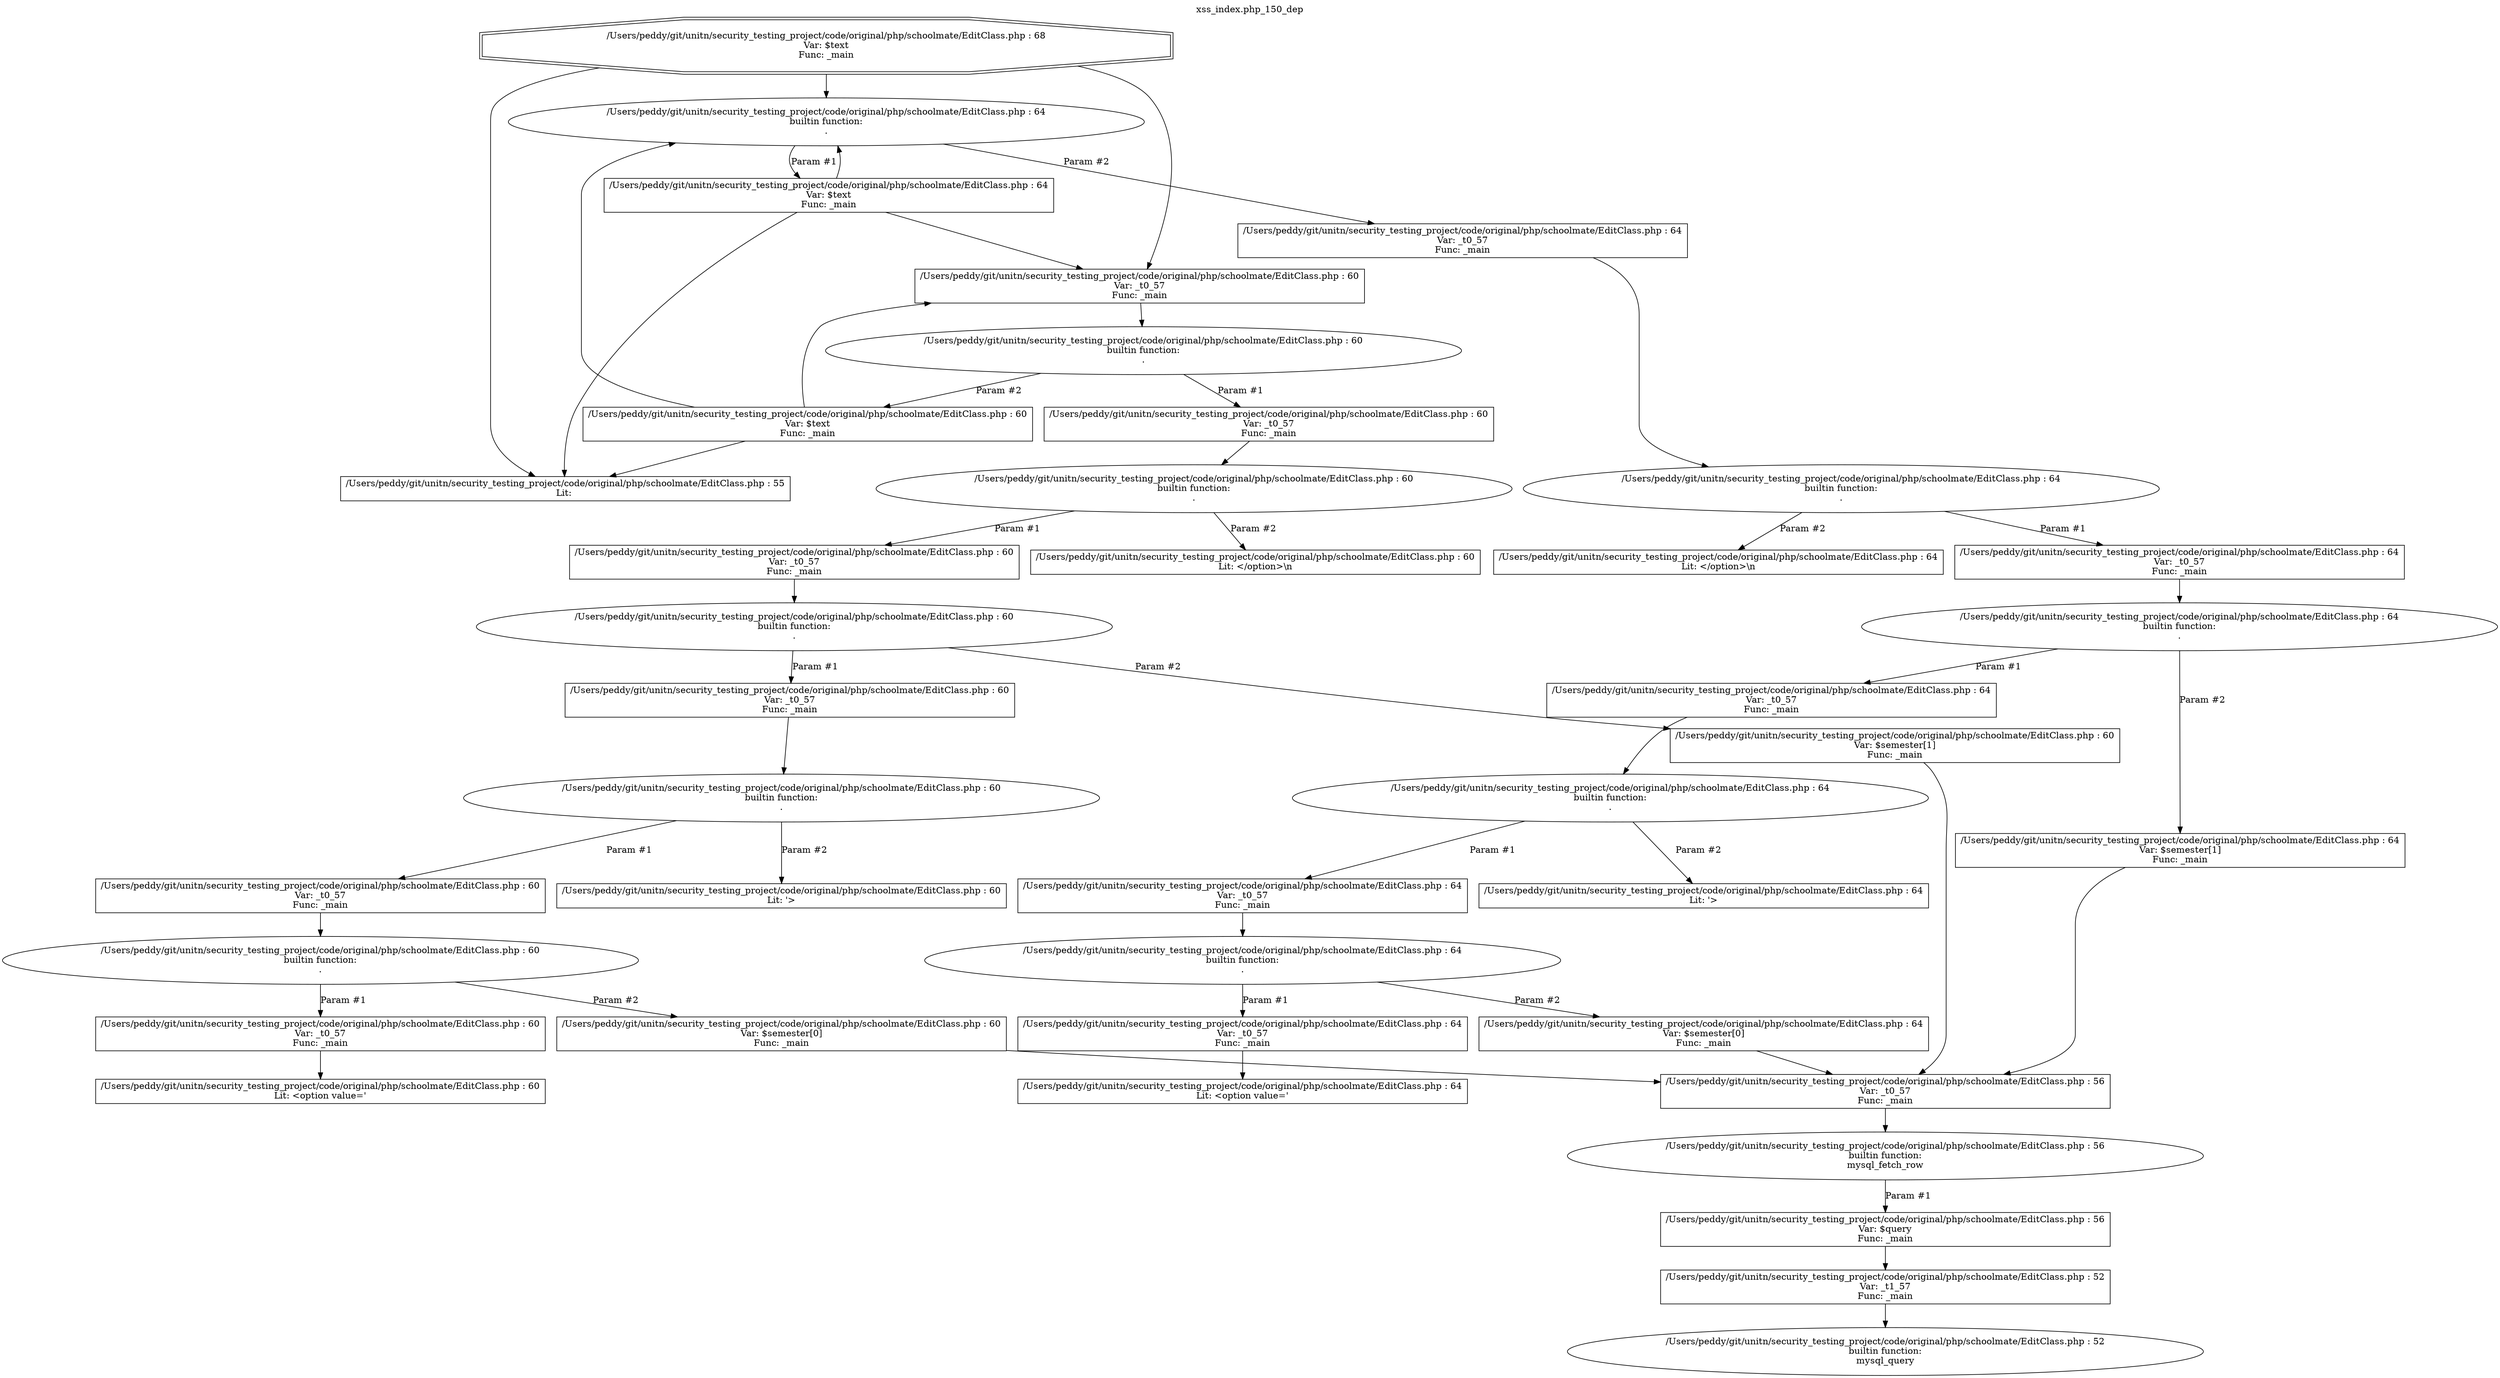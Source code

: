 digraph cfg {
  label="xss_index.php_150_dep";
  labelloc=t;
  n1 [shape=doubleoctagon, label="/Users/peddy/git/unitn/security_testing_project/code/original/php/schoolmate/EditClass.php : 68\nVar: $text\nFunc: _main\n"];
  n2 [shape=box, label="/Users/peddy/git/unitn/security_testing_project/code/original/php/schoolmate/EditClass.php : 55\nLit: \n"];
  n3 [shape=ellipse, label="/Users/peddy/git/unitn/security_testing_project/code/original/php/schoolmate/EditClass.php : 64\nbuiltin function:\n.\n"];
  n4 [shape=box, label="/Users/peddy/git/unitn/security_testing_project/code/original/php/schoolmate/EditClass.php : 64\nVar: $text\nFunc: _main\n"];
  n5 [shape=box, label="/Users/peddy/git/unitn/security_testing_project/code/original/php/schoolmate/EditClass.php : 60\nVar: _t0_57\nFunc: _main\n"];
  n6 [shape=ellipse, label="/Users/peddy/git/unitn/security_testing_project/code/original/php/schoolmate/EditClass.php : 60\nbuiltin function:\n.\n"];
  n7 [shape=box, label="/Users/peddy/git/unitn/security_testing_project/code/original/php/schoolmate/EditClass.php : 60\nVar: _t0_57\nFunc: _main\n"];
  n8 [shape=ellipse, label="/Users/peddy/git/unitn/security_testing_project/code/original/php/schoolmate/EditClass.php : 60\nbuiltin function:\n.\n"];
  n9 [shape=box, label="/Users/peddy/git/unitn/security_testing_project/code/original/php/schoolmate/EditClass.php : 60\nVar: _t0_57\nFunc: _main\n"];
  n10 [shape=ellipse, label="/Users/peddy/git/unitn/security_testing_project/code/original/php/schoolmate/EditClass.php : 60\nbuiltin function:\n.\n"];
  n11 [shape=box, label="/Users/peddy/git/unitn/security_testing_project/code/original/php/schoolmate/EditClass.php : 60\nVar: _t0_57\nFunc: _main\n"];
  n12 [shape=ellipse, label="/Users/peddy/git/unitn/security_testing_project/code/original/php/schoolmate/EditClass.php : 60\nbuiltin function:\n.\n"];
  n13 [shape=box, label="/Users/peddy/git/unitn/security_testing_project/code/original/php/schoolmate/EditClass.php : 60\nVar: _t0_57\nFunc: _main\n"];
  n14 [shape=ellipse, label="/Users/peddy/git/unitn/security_testing_project/code/original/php/schoolmate/EditClass.php : 60\nbuiltin function:\n.\n"];
  n15 [shape=box, label="/Users/peddy/git/unitn/security_testing_project/code/original/php/schoolmate/EditClass.php : 60\nVar: _t0_57\nFunc: _main\n"];
  n16 [shape=box, label="/Users/peddy/git/unitn/security_testing_project/code/original/php/schoolmate/EditClass.php : 60\nLit: <option value='\n"];
  n17 [shape=box, label="/Users/peddy/git/unitn/security_testing_project/code/original/php/schoolmate/EditClass.php : 60\nVar: $semester[0]\nFunc: _main\n"];
  n18 [shape=box, label="/Users/peddy/git/unitn/security_testing_project/code/original/php/schoolmate/EditClass.php : 56\nVar: _t0_57\nFunc: _main\n"];
  n19 [shape=ellipse, label="/Users/peddy/git/unitn/security_testing_project/code/original/php/schoolmate/EditClass.php : 56\nbuiltin function:\nmysql_fetch_row\n"];
  n20 [shape=box, label="/Users/peddy/git/unitn/security_testing_project/code/original/php/schoolmate/EditClass.php : 56\nVar: $query\nFunc: _main\n"];
  n21 [shape=box, label="/Users/peddy/git/unitn/security_testing_project/code/original/php/schoolmate/EditClass.php : 52\nVar: _t1_57\nFunc: _main\n"];
  n22 [shape=ellipse, label="/Users/peddy/git/unitn/security_testing_project/code/original/php/schoolmate/EditClass.php : 52\nbuiltin function:\nmysql_query\n"];
  n23 [shape=box, label="/Users/peddy/git/unitn/security_testing_project/code/original/php/schoolmate/EditClass.php : 60\nLit: '>\n"];
  n24 [shape=box, label="/Users/peddy/git/unitn/security_testing_project/code/original/php/schoolmate/EditClass.php : 60\nVar: $semester[1]\nFunc: _main\n"];
  n25 [shape=box, label="/Users/peddy/git/unitn/security_testing_project/code/original/php/schoolmate/EditClass.php : 60\nLit: </option>\\n\n"];
  n26 [shape=box, label="/Users/peddy/git/unitn/security_testing_project/code/original/php/schoolmate/EditClass.php : 60\nVar: $text\nFunc: _main\n"];
  n27 [shape=box, label="/Users/peddy/git/unitn/security_testing_project/code/original/php/schoolmate/EditClass.php : 64\nVar: _t0_57\nFunc: _main\n"];
  n28 [shape=ellipse, label="/Users/peddy/git/unitn/security_testing_project/code/original/php/schoolmate/EditClass.php : 64\nbuiltin function:\n.\n"];
  n29 [shape=box, label="/Users/peddy/git/unitn/security_testing_project/code/original/php/schoolmate/EditClass.php : 64\nVar: _t0_57\nFunc: _main\n"];
  n30 [shape=ellipse, label="/Users/peddy/git/unitn/security_testing_project/code/original/php/schoolmate/EditClass.php : 64\nbuiltin function:\n.\n"];
  n31 [shape=box, label="/Users/peddy/git/unitn/security_testing_project/code/original/php/schoolmate/EditClass.php : 64\nVar: _t0_57\nFunc: _main\n"];
  n32 [shape=ellipse, label="/Users/peddy/git/unitn/security_testing_project/code/original/php/schoolmate/EditClass.php : 64\nbuiltin function:\n.\n"];
  n33 [shape=box, label="/Users/peddy/git/unitn/security_testing_project/code/original/php/schoolmate/EditClass.php : 64\nVar: _t0_57\nFunc: _main\n"];
  n34 [shape=ellipse, label="/Users/peddy/git/unitn/security_testing_project/code/original/php/schoolmate/EditClass.php : 64\nbuiltin function:\n.\n"];
  n35 [shape=box, label="/Users/peddy/git/unitn/security_testing_project/code/original/php/schoolmate/EditClass.php : 64\nVar: _t0_57\nFunc: _main\n"];
  n36 [shape=box, label="/Users/peddy/git/unitn/security_testing_project/code/original/php/schoolmate/EditClass.php : 64\nLit: <option value='\n"];
  n37 [shape=box, label="/Users/peddy/git/unitn/security_testing_project/code/original/php/schoolmate/EditClass.php : 64\nVar: $semester[0]\nFunc: _main\n"];
  n38 [shape=box, label="/Users/peddy/git/unitn/security_testing_project/code/original/php/schoolmate/EditClass.php : 64\nLit: '>\n"];
  n39 [shape=box, label="/Users/peddy/git/unitn/security_testing_project/code/original/php/schoolmate/EditClass.php : 64\nVar: $semester[1]\nFunc: _main\n"];
  n40 [shape=box, label="/Users/peddy/git/unitn/security_testing_project/code/original/php/schoolmate/EditClass.php : 64\nLit: </option>\\n\n"];
  n1 -> n2;
  n1 -> n3;
  n1 -> n5;
  n4 -> n2;
  n4 -> n3;
  n4 -> n5;
  n5 -> n6;
  n7 -> n8;
  n9 -> n10;
  n11 -> n12;
  n13 -> n14;
  n15 -> n16;
  n14 -> n15[label="Param #1"];
  n14 -> n17[label="Param #2"];
  n18 -> n19;
  n21 -> n22;
  n20 -> n21;
  n19 -> n20[label="Param #1"];
  n17 -> n18;
  n12 -> n13[label="Param #1"];
  n12 -> n23[label="Param #2"];
  n10 -> n11[label="Param #1"];
  n10 -> n24[label="Param #2"];
  n24 -> n18;
  n8 -> n9[label="Param #1"];
  n8 -> n25[label="Param #2"];
  n6 -> n7[label="Param #1"];
  n6 -> n26[label="Param #2"];
  n26 -> n2;
  n26 -> n3;
  n26 -> n5;
  n3 -> n4[label="Param #1"];
  n3 -> n27[label="Param #2"];
  n27 -> n28;
  n29 -> n30;
  n31 -> n32;
  n33 -> n34;
  n35 -> n36;
  n34 -> n35[label="Param #1"];
  n34 -> n37[label="Param #2"];
  n37 -> n18;
  n32 -> n33[label="Param #1"];
  n32 -> n38[label="Param #2"];
  n30 -> n31[label="Param #1"];
  n30 -> n39[label="Param #2"];
  n39 -> n18;
  n28 -> n29[label="Param #1"];
  n28 -> n40[label="Param #2"];
}

